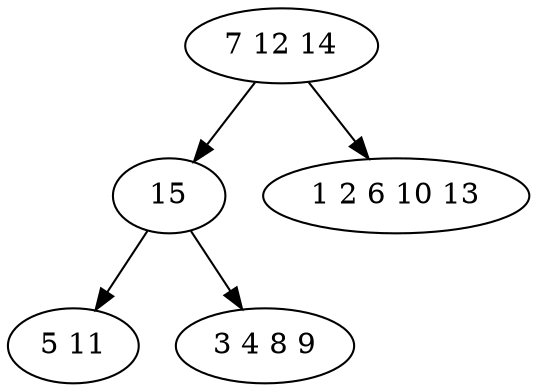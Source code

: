 digraph true_tree {
	"0" -> "1"
	"1" -> "2"
	"0" -> "3"
	"1" -> "4"
	"0" [label="7 12 14"];
	"1" [label="15"];
	"2" [label="5 11"];
	"3" [label="1 2 6 10 13"];
	"4" [label="3 4 8 9"];
}
